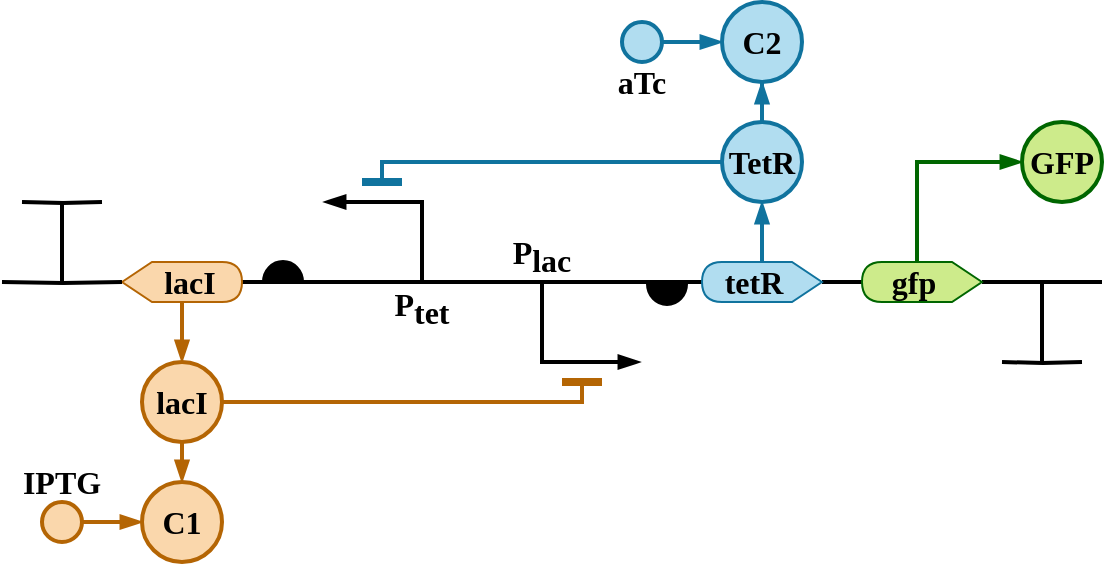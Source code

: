 <mxfile version="13.2.4" type="device"><diagram id="DcIcUPoeyqzv_mItEPAC" name="Page-1"><mxGraphModel dx="813" dy="470" grid="1" gridSize="10" guides="1" tooltips="1" connect="1" arrows="1" fold="1" page="1" pageScale="1" pageWidth="2000" pageHeight="3000" math="0" shadow="0"><root><mxCell id="0"/><mxCell id="1" parent="0"/><mxCell id="YxvBlAQqDUqmx4aBAmP5-4" style="edgeStyle=orthogonalEdgeStyle;rounded=0;orthogonalLoop=1;jettySize=auto;html=1;exitX=1;exitY=0.5;exitDx=0;exitDy=0;exitPerimeter=0;entryX=1;entryY=0.5;entryDx=0;entryDy=0;entryPerimeter=0;fontFamily=Times New Roman;fontSize=16;strokeWidth=2;endArrow=none;endFill=0;" edge="1" parent="1" source="YxvBlAQqDUqmx4aBAmP5-1" target="YxvBlAQqDUqmx4aBAmP5-2"><mxGeometry relative="1" as="geometry"/></mxCell><mxCell id="YxvBlAQqDUqmx4aBAmP5-8" style="edgeStyle=none;rounded=0;orthogonalLoop=1;jettySize=auto;html=1;entryX=0.5;entryY=0;entryDx=0;entryDy=0;endArrow=blockThin;endFill=1;strokeWidth=2;fontFamily=Times New Roman;fontSize=16;fillColor=#fad7ac;strokeColor=#b46504;" edge="1" parent="1" source="YxvBlAQqDUqmx4aBAmP5-1" target="YxvBlAQqDUqmx4aBAmP5-6"><mxGeometry relative="1" as="geometry"/></mxCell><mxCell id="YxvBlAQqDUqmx4aBAmP5-1" value="&amp;nbsp; lacI" style="shape=display;whiteSpace=wrap;html=1;fontFamily=Times New Roman;fontSize=16;fontStyle=1;fillColor=#fad7ac;strokeColor=#b46504;" vertex="1" parent="1"><mxGeometry x="330" y="270" width="60" height="20" as="geometry"/></mxCell><mxCell id="YxvBlAQqDUqmx4aBAmP5-5" style="edgeStyle=orthogonalEdgeStyle;rounded=0;orthogonalLoop=1;jettySize=auto;html=1;exitX=0;exitY=0.5;exitDx=0;exitDy=0;exitPerimeter=0;entryX=1;entryY=0.5;entryDx=0;entryDy=0;entryPerimeter=0;endArrow=none;endFill=0;strokeWidth=2;fontFamily=Times New Roman;fontSize=16;" edge="1" parent="1" source="YxvBlAQqDUqmx4aBAmP5-2" target="YxvBlAQqDUqmx4aBAmP5-3"><mxGeometry relative="1" as="geometry"/></mxCell><mxCell id="YxvBlAQqDUqmx4aBAmP5-26" style="edgeStyle=orthogonalEdgeStyle;rounded=0;orthogonalLoop=1;jettySize=auto;html=1;entryX=0.5;entryY=1;entryDx=0;entryDy=0;startArrow=none;startFill=0;endArrow=blockThin;endFill=1;strokeWidth=2;fontFamily=Times New Roman;fontSize=16;fillColor=#b1ddf0;strokeColor=#10739e;" edge="1" parent="1" source="YxvBlAQqDUqmx4aBAmP5-2" target="YxvBlAQqDUqmx4aBAmP5-25"><mxGeometry relative="1" as="geometry"/></mxCell><mxCell id="YxvBlAQqDUqmx4aBAmP5-2" value="tetR&amp;nbsp;&amp;nbsp;" style="shape=display;whiteSpace=wrap;html=1;fontFamily=Times New Roman;fontSize=16;fontStyle=1;flipH=1;fillColor=#b1ddf0;strokeColor=#10739e;" vertex="1" parent="1"><mxGeometry x="620" y="270" width="60" height="20" as="geometry"/></mxCell><mxCell id="YxvBlAQqDUqmx4aBAmP5-32" style="edgeStyle=orthogonalEdgeStyle;rounded=0;orthogonalLoop=1;jettySize=auto;html=1;exitX=0;exitY=0;exitDx=32.5;exitDy=0;exitPerimeter=0;entryX=0;entryY=0.5;entryDx=0;entryDy=0;startArrow=none;startFill=0;endArrow=blockThin;endFill=1;strokeWidth=2;fontFamily=Times New Roman;fontSize=13;fillColor=#cdeb8b;strokeColor=#006600;" edge="1" parent="1" source="YxvBlAQqDUqmx4aBAmP5-3" target="YxvBlAQqDUqmx4aBAmP5-31"><mxGeometry relative="1" as="geometry"/></mxCell><mxCell id="YxvBlAQqDUqmx4aBAmP5-33" style="edgeStyle=orthogonalEdgeStyle;rounded=0;orthogonalLoop=1;jettySize=auto;html=1;exitX=0;exitY=0.5;exitDx=0;exitDy=0;exitPerimeter=0;startArrow=none;startFill=0;endArrow=none;endFill=0;strokeWidth=2;fontFamily=Times New Roman;fontSize=13;" edge="1" parent="1" source="YxvBlAQqDUqmx4aBAmP5-3"><mxGeometry relative="1" as="geometry"><mxPoint x="820" y="280" as="targetPoint"/></mxGeometry></mxCell><mxCell id="YxvBlAQqDUqmx4aBAmP5-3" value="gfp&amp;nbsp;&amp;nbsp;" style="shape=display;whiteSpace=wrap;html=1;fontFamily=Times New Roman;fontSize=16;fontStyle=1;flipH=1;align=center;verticalAlign=middle;horizontal=1;fillColor=#cdeb8b;strokeColor=#006600;" vertex="1" parent="1"><mxGeometry x="700" y="270" width="60" height="20" as="geometry"/></mxCell><mxCell id="YxvBlAQqDUqmx4aBAmP5-10" value="" style="edgeStyle=none;rounded=0;orthogonalLoop=1;jettySize=auto;html=1;endArrow=blockThin;endFill=1;strokeWidth=2;fontFamily=Times New Roman;fontSize=16;fillColor=#fad7ac;strokeColor=#b46504;" edge="1" parent="1" source="YxvBlAQqDUqmx4aBAmP5-6" target="YxvBlAQqDUqmx4aBAmP5-9"><mxGeometry relative="1" as="geometry"/></mxCell><mxCell id="YxvBlAQqDUqmx4aBAmP5-22" style="edgeStyle=orthogonalEdgeStyle;rounded=0;orthogonalLoop=1;jettySize=auto;html=1;exitX=1;exitY=0.5;exitDx=0;exitDy=0;startArrow=none;startFill=0;endArrow=none;endFill=0;strokeWidth=2;fontFamily=Times New Roman;fontSize=16;fillColor=#fad7ac;strokeColor=#b46504;" edge="1" parent="1" source="YxvBlAQqDUqmx4aBAmP5-6"><mxGeometry relative="1" as="geometry"><mxPoint x="560" y="330" as="targetPoint"/><Array as="points"><mxPoint x="560" y="340"/><mxPoint x="560" y="330"/></Array></mxGeometry></mxCell><mxCell id="YxvBlAQqDUqmx4aBAmP5-6" value="lacI" style="ellipse;whiteSpace=wrap;html=1;aspect=fixed;fontFamily=Times New Roman;fontSize=16;align=center;strokeWidth=2;fontStyle=1;fillColor=#fad7ac;strokeColor=#b46504;" vertex="1" parent="1"><mxGeometry x="340" y="320" width="40" height="40" as="geometry"/></mxCell><mxCell id="YxvBlAQqDUqmx4aBAmP5-9" value="C1" style="ellipse;whiteSpace=wrap;html=1;aspect=fixed;fontFamily=Times New Roman;fontSize=16;align=center;strokeWidth=2;fontStyle=1;fillColor=#fad7ac;strokeColor=#b46504;" vertex="1" parent="1"><mxGeometry x="340" y="380" width="40" height="40" as="geometry"/></mxCell><mxCell id="YxvBlAQqDUqmx4aBAmP5-12" style="edgeStyle=none;rounded=0;orthogonalLoop=1;jettySize=auto;html=1;exitX=1;exitY=0.5;exitDx=0;exitDy=0;entryX=0;entryY=0.5;entryDx=0;entryDy=0;endArrow=blockThin;endFill=1;strokeWidth=2;fontFamily=Times New Roman;fontSize=16;fillColor=#fad7ac;strokeColor=#b46504;" edge="1" parent="1" source="YxvBlAQqDUqmx4aBAmP5-11" target="YxvBlAQqDUqmx4aBAmP5-9"><mxGeometry relative="1" as="geometry"/></mxCell><mxCell id="YxvBlAQqDUqmx4aBAmP5-11" value="" style="ellipse;whiteSpace=wrap;html=1;aspect=fixed;strokeWidth=2;fontFamily=Times New Roman;fontSize=13;align=center;fontStyle=1;fillColor=#fad7ac;strokeColor=#b46504;" vertex="1" parent="1"><mxGeometry x="290" y="390" width="20" height="20" as="geometry"/></mxCell><mxCell id="YxvBlAQqDUqmx4aBAmP5-13" value="" style="endArrow=blockThin;html=1;strokeWidth=2;fontFamily=Times New Roman;fontSize=16;endFill=1;" edge="1" parent="1"><mxGeometry width="50" height="50" relative="1" as="geometry"><mxPoint x="539" y="320" as="sourcePoint"/><mxPoint x="589" y="320" as="targetPoint"/></mxGeometry></mxCell><mxCell id="YxvBlAQqDUqmx4aBAmP5-14" value="" style="endArrow=none;html=1;strokeWidth=2;fontFamily=Times New Roman;fontSize=16;" edge="1" parent="1"><mxGeometry width="50" height="50" relative="1" as="geometry"><mxPoint x="540" y="320" as="sourcePoint"/><mxPoint x="540" y="280" as="targetPoint"/></mxGeometry></mxCell><mxCell id="YxvBlAQqDUqmx4aBAmP5-15" value="" style="endArrow=none;html=1;strokeWidth=2;fontFamily=Times New Roman;fontSize=16;endFill=0;startArrow=blockThin;startFill=1;rounded=0;" edge="1" parent="1"><mxGeometry width="50" height="50" relative="1" as="geometry"><mxPoint x="431" y="240" as="sourcePoint"/><mxPoint x="481" y="240.0" as="targetPoint"/></mxGeometry></mxCell><mxCell id="YxvBlAQqDUqmx4aBAmP5-16" value="" style="endArrow=none;html=1;strokeWidth=2;fontFamily=Times New Roman;fontSize=16;rounded=0;" edge="1" parent="1"><mxGeometry width="50" height="50" relative="1" as="geometry"><mxPoint x="480" y="280.0" as="sourcePoint"/><mxPoint x="480" y="240.0" as="targetPoint"/></mxGeometry></mxCell><mxCell id="YxvBlAQqDUqmx4aBAmP5-19" value="P&lt;sub style=&quot;font-size: 16px;&quot;&gt;tet&lt;/sub&gt;" style="text;html=1;strokeColor=none;fillColor=none;align=center;verticalAlign=middle;whiteSpace=wrap;rounded=0;fontFamily=Times New Roman;fontSize=16;fontStyle=1" vertex="1" parent="1"><mxGeometry x="460" y="283" width="40" height="20" as="geometry"/></mxCell><mxCell id="YxvBlAQqDUqmx4aBAmP5-20" value="P&lt;sub style=&quot;font-size: 16px;&quot;&gt;lac&lt;/sub&gt;" style="text;html=1;strokeColor=none;fillColor=none;align=center;verticalAlign=middle;whiteSpace=wrap;rounded=0;fontFamily=Times New Roman;fontSize=16;fontStyle=1" vertex="1" parent="1"><mxGeometry x="520" y="257" width="40" height="20" as="geometry"/></mxCell><mxCell id="YxvBlAQqDUqmx4aBAmP5-23" value="" style="endArrow=none;html=1;strokeWidth=4;fontFamily=Times New Roman;fontSize=16;rounded=0;fillColor=#fad7ac;strokeColor=#b46504;" edge="1" parent="1"><mxGeometry width="50" height="50" relative="1" as="geometry"><mxPoint x="550" y="330" as="sourcePoint"/><mxPoint x="560" y="330" as="targetPoint"/><Array as="points"><mxPoint x="560" y="330"/><mxPoint x="570" y="330"/></Array></mxGeometry></mxCell><mxCell id="YxvBlAQqDUqmx4aBAmP5-28" value="" style="edgeStyle=orthogonalEdgeStyle;rounded=0;orthogonalLoop=1;jettySize=auto;html=1;startArrow=none;startFill=0;endArrow=blockThin;endFill=1;strokeWidth=2;fontFamily=Times New Roman;fontSize=16;fillColor=#b1ddf0;strokeColor=#10739e;" edge="1" parent="1" source="YxvBlAQqDUqmx4aBAmP5-25" target="YxvBlAQqDUqmx4aBAmP5-27"><mxGeometry relative="1" as="geometry"/></mxCell><mxCell id="YxvBlAQqDUqmx4aBAmP5-29" style="edgeStyle=orthogonalEdgeStyle;rounded=0;orthogonalLoop=1;jettySize=auto;html=1;exitX=0;exitY=0.5;exitDx=0;exitDy=0;startArrow=none;startFill=0;endArrow=none;endFill=0;strokeWidth=2;fontFamily=Times New Roman;fontSize=13;fillColor=#b1ddf0;strokeColor=#10739e;" edge="1" parent="1" source="YxvBlAQqDUqmx4aBAmP5-25"><mxGeometry relative="1" as="geometry"><mxPoint x="460" y="230" as="targetPoint"/><Array as="points"><mxPoint x="460" y="220"/></Array></mxGeometry></mxCell><mxCell id="YxvBlAQqDUqmx4aBAmP5-25" value="TetR" style="ellipse;whiteSpace=wrap;html=1;aspect=fixed;fontFamily=Times New Roman;fontSize=16;align=center;strokeWidth=2;fontStyle=1;fillColor=#b1ddf0;strokeColor=#10739e;" vertex="1" parent="1"><mxGeometry x="630" y="200" width="40" height="40" as="geometry"/></mxCell><mxCell id="YxvBlAQqDUqmx4aBAmP5-27" value="C2" style="ellipse;whiteSpace=wrap;html=1;aspect=fixed;fontFamily=Times New Roman;fontSize=16;align=center;strokeWidth=2;fontStyle=1;fillColor=#b1ddf0;strokeColor=#10739e;" vertex="1" parent="1"><mxGeometry x="630" y="140" width="40" height="40" as="geometry"/></mxCell><mxCell id="YxvBlAQqDUqmx4aBAmP5-30" value="" style="endArrow=none;html=1;strokeWidth=4;fontFamily=Times New Roman;fontSize=16;rounded=0;fillColor=#b1ddf0;strokeColor=#10739e;" edge="1" parent="1"><mxGeometry width="50" height="50" relative="1" as="geometry"><mxPoint x="450" y="230" as="sourcePoint"/><mxPoint x="460" y="230" as="targetPoint"/><Array as="points"><mxPoint x="460" y="230"/><mxPoint x="470" y="230"/></Array></mxGeometry></mxCell><mxCell id="YxvBlAQqDUqmx4aBAmP5-31" value="GFP" style="ellipse;whiteSpace=wrap;html=1;aspect=fixed;fontFamily=Times New Roman;fontSize=16;align=center;strokeWidth=2;fontStyle=1;fillColor=#cdeb8b;strokeColor=#006600;" vertex="1" parent="1"><mxGeometry x="780" y="200" width="40" height="40" as="geometry"/></mxCell><mxCell id="YxvBlAQqDUqmx4aBAmP5-34" value="" style="endArrow=none;html=1;strokeWidth=2;fontFamily=Times New Roman;fontSize=16;" edge="1" parent="1"><mxGeometry width="50" height="50" relative="1" as="geometry"><mxPoint x="790" y="320" as="sourcePoint"/><mxPoint x="790" y="280" as="targetPoint"/></mxGeometry></mxCell><mxCell id="YxvBlAQqDUqmx4aBAmP5-35" style="edgeStyle=orthogonalEdgeStyle;rounded=0;orthogonalLoop=1;jettySize=auto;html=1;startArrow=none;startFill=0;endArrow=none;endFill=0;strokeWidth=2;fontFamily=Times New Roman;fontSize=13;" edge="1" parent="1"><mxGeometry relative="1" as="geometry"><mxPoint x="810" y="320" as="targetPoint"/><mxPoint x="770" y="320" as="sourcePoint"/></mxGeometry></mxCell><mxCell id="YxvBlAQqDUqmx4aBAmP5-36" style="edgeStyle=orthogonalEdgeStyle;rounded=0;orthogonalLoop=1;jettySize=auto;html=1;startArrow=none;startFill=0;endArrow=none;endFill=0;strokeWidth=2;fontFamily=Times New Roman;fontSize=13;entryX=0;entryY=0.5;entryDx=0;entryDy=0;entryPerimeter=0;" edge="1" parent="1" target="YxvBlAQqDUqmx4aBAmP5-1"><mxGeometry relative="1" as="geometry"><mxPoint x="320" y="279.88" as="targetPoint"/><mxPoint x="270" y="280" as="sourcePoint"/></mxGeometry></mxCell><mxCell id="YxvBlAQqDUqmx4aBAmP5-37" value="" style="endArrow=none;html=1;strokeWidth=2;fontFamily=Times New Roman;fontSize=16;" edge="1" parent="1"><mxGeometry width="50" height="50" relative="1" as="geometry"><mxPoint x="300" y="280" as="sourcePoint"/><mxPoint x="300" y="240" as="targetPoint"/></mxGeometry></mxCell><mxCell id="YxvBlAQqDUqmx4aBAmP5-38" style="edgeStyle=orthogonalEdgeStyle;rounded=0;orthogonalLoop=1;jettySize=auto;html=1;startArrow=none;startFill=0;endArrow=none;endFill=0;strokeWidth=2;fontFamily=Times New Roman;fontSize=13;" edge="1" parent="1"><mxGeometry relative="1" as="geometry"><mxPoint x="320" y="240" as="targetPoint"/><mxPoint x="280" y="240" as="sourcePoint"/></mxGeometry></mxCell><mxCell id="YxvBlAQqDUqmx4aBAmP5-39" style="edgeStyle=none;rounded=0;orthogonalLoop=1;jettySize=auto;html=1;exitX=1;exitY=0.5;exitDx=0;exitDy=0;entryX=0;entryY=0.5;entryDx=0;entryDy=0;endArrow=blockThin;endFill=1;strokeWidth=2;fontFamily=Times New Roman;fontSize=16;fillColor=#b1ddf0;strokeColor=#10739e;" edge="1" parent="1" source="YxvBlAQqDUqmx4aBAmP5-40" target="YxvBlAQqDUqmx4aBAmP5-27"><mxGeometry relative="1" as="geometry"><mxPoint x="630" y="150" as="targetPoint"/></mxGeometry></mxCell><mxCell id="YxvBlAQqDUqmx4aBAmP5-40" value="" style="ellipse;whiteSpace=wrap;html=1;aspect=fixed;strokeWidth=2;fontFamily=Times New Roman;fontSize=16;align=center;fontStyle=1;fillColor=#b1ddf0;strokeColor=#10739e;" vertex="1" parent="1"><mxGeometry x="580" y="150" width="20" height="20" as="geometry"/></mxCell><mxCell id="YxvBlAQqDUqmx4aBAmP5-43" value="" style="verticalLabelPosition=bottom;verticalAlign=top;html=1;shape=mxgraph.basic.half_circle;strokeWidth=2;fontFamily=Times New Roman;fontSize=16;align=center;fillColor=#000000;flipV=1;" vertex="1" parent="1"><mxGeometry x="401" y="270" width="19" height="10" as="geometry"/></mxCell><mxCell id="YxvBlAQqDUqmx4aBAmP5-45" value="" style="verticalLabelPosition=bottom;verticalAlign=top;html=1;shape=mxgraph.basic.half_circle;strokeWidth=2;fontFamily=Times New Roman;fontSize=16;align=center;fillColor=#000000;flipV=0;" vertex="1" parent="1"><mxGeometry x="593" y="281" width="19" height="10" as="geometry"/></mxCell><mxCell id="YxvBlAQqDUqmx4aBAmP5-46" value="IPTG" style="text;html=1;strokeColor=none;fillColor=none;align=center;verticalAlign=middle;whiteSpace=wrap;rounded=0;fontFamily=Times New Roman;fontSize=16;fontStyle=1" vertex="1" parent="1"><mxGeometry x="280" y="370" width="40" height="20" as="geometry"/></mxCell><mxCell id="YxvBlAQqDUqmx4aBAmP5-47" value="aTc" style="text;html=1;strokeColor=none;fillColor=none;align=center;verticalAlign=middle;whiteSpace=wrap;rounded=0;fontFamily=Times New Roman;fontSize=16;fontStyle=1" vertex="1" parent="1"><mxGeometry x="570" y="170" width="40" height="20" as="geometry"/></mxCell></root></mxGraphModel></diagram></mxfile>